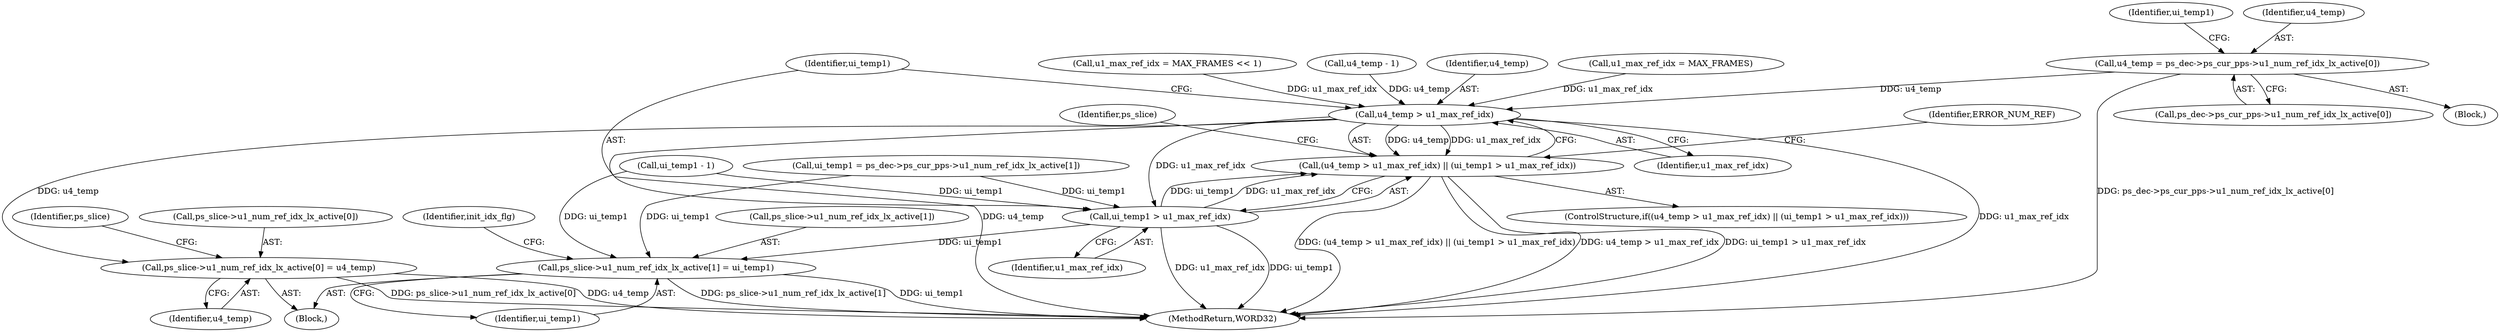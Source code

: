 digraph "0_Android_943323f1d9d3dd5c2634deb26cbe72343ca6b3db_0@array" {
"1000229" [label="(Call,u4_temp = ps_dec->ps_cur_pps->u1_num_ref_idx_lx_active[0])"];
"1000293" [label="(Call,u4_temp > u1_max_ref_idx)"];
"1000292" [label="(Call,(u4_temp > u1_max_ref_idx) || (ui_temp1 > u1_max_ref_idx))"];
"1000296" [label="(Call,ui_temp1 > u1_max_ref_idx)"];
"1000309" [label="(Call,ps_slice->u1_num_ref_idx_lx_active[1] = ui_temp1)"];
"1000302" [label="(Call,ps_slice->u1_num_ref_idx_lx_active[0] = u4_temp)"];
"1000292" [label="(Call,(u4_temp > u1_max_ref_idx) || (ui_temp1 > u1_max_ref_idx))"];
"1000273" [label="(Call,ui_temp1 - 1)"];
"1000312" [label="(Identifier,ps_slice)"];
"1000239" [label="(Identifier,ui_temp1)"];
"1000301" [label="(Identifier,ERROR_NUM_REF)"];
"1000303" [label="(Call,ps_slice->u1_num_ref_idx_lx_active[0])"];
"1000286" [label="(Call,u1_max_ref_idx = MAX_FRAMES << 1)"];
"1001235" [label="(MethodReturn,WORD32)"];
"1000291" [label="(ControlStructure,if((u4_temp > u1_max_ref_idx) || (ui_temp1 > u1_max_ref_idx)))"];
"1000310" [label="(Call,ps_slice->u1_num_ref_idx_lx_active[1])"];
"1000261" [label="(Call,u4_temp - 1)"];
"1000295" [label="(Identifier,u1_max_ref_idx)"];
"1000315" [label="(Identifier,ui_temp1)"];
"1000298" [label="(Identifier,u1_max_ref_idx)"];
"1000302" [label="(Call,ps_slice->u1_num_ref_idx_lx_active[0] = u4_temp)"];
"1000231" [label="(Call,ps_dec->ps_cur_pps->u1_num_ref_idx_lx_active[0])"];
"1000229" [label="(Call,u4_temp = ps_dec->ps_cur_pps->u1_num_ref_idx_lx_active[0])"];
"1000309" [label="(Call,ps_slice->u1_num_ref_idx_lx_active[1] = ui_temp1)"];
"1000276" [label="(Block,)"];
"1000118" [label="(Block,)"];
"1000294" [label="(Identifier,u4_temp)"];
"1000308" [label="(Identifier,u4_temp)"];
"1000278" [label="(Call,u1_max_ref_idx = MAX_FRAMES)"];
"1000230" [label="(Identifier,u4_temp)"];
"1000305" [label="(Identifier,ps_slice)"];
"1000319" [label="(Identifier,init_idx_flg)"];
"1000296" [label="(Call,ui_temp1 > u1_max_ref_idx)"];
"1000297" [label="(Identifier,ui_temp1)"];
"1000293" [label="(Call,u4_temp > u1_max_ref_idx)"];
"1000238" [label="(Call,ui_temp1 = ps_dec->ps_cur_pps->u1_num_ref_idx_lx_active[1])"];
"1000229" -> "1000118"  [label="AST: "];
"1000229" -> "1000231"  [label="CFG: "];
"1000230" -> "1000229"  [label="AST: "];
"1000231" -> "1000229"  [label="AST: "];
"1000239" -> "1000229"  [label="CFG: "];
"1000229" -> "1001235"  [label="DDG: ps_dec->ps_cur_pps->u1_num_ref_idx_lx_active[0]"];
"1000229" -> "1000293"  [label="DDG: u4_temp"];
"1000293" -> "1000292"  [label="AST: "];
"1000293" -> "1000295"  [label="CFG: "];
"1000294" -> "1000293"  [label="AST: "];
"1000295" -> "1000293"  [label="AST: "];
"1000297" -> "1000293"  [label="CFG: "];
"1000292" -> "1000293"  [label="CFG: "];
"1000293" -> "1001235"  [label="DDG: u4_temp"];
"1000293" -> "1001235"  [label="DDG: u1_max_ref_idx"];
"1000293" -> "1000292"  [label="DDG: u4_temp"];
"1000293" -> "1000292"  [label="DDG: u1_max_ref_idx"];
"1000261" -> "1000293"  [label="DDG: u4_temp"];
"1000286" -> "1000293"  [label="DDG: u1_max_ref_idx"];
"1000278" -> "1000293"  [label="DDG: u1_max_ref_idx"];
"1000293" -> "1000296"  [label="DDG: u1_max_ref_idx"];
"1000293" -> "1000302"  [label="DDG: u4_temp"];
"1000292" -> "1000291"  [label="AST: "];
"1000292" -> "1000296"  [label="CFG: "];
"1000296" -> "1000292"  [label="AST: "];
"1000301" -> "1000292"  [label="CFG: "];
"1000305" -> "1000292"  [label="CFG: "];
"1000292" -> "1001235"  [label="DDG: (u4_temp > u1_max_ref_idx) || (ui_temp1 > u1_max_ref_idx)"];
"1000292" -> "1001235"  [label="DDG: u4_temp > u1_max_ref_idx"];
"1000292" -> "1001235"  [label="DDG: ui_temp1 > u1_max_ref_idx"];
"1000296" -> "1000292"  [label="DDG: ui_temp1"];
"1000296" -> "1000292"  [label="DDG: u1_max_ref_idx"];
"1000296" -> "1000298"  [label="CFG: "];
"1000297" -> "1000296"  [label="AST: "];
"1000298" -> "1000296"  [label="AST: "];
"1000296" -> "1001235"  [label="DDG: u1_max_ref_idx"];
"1000296" -> "1001235"  [label="DDG: ui_temp1"];
"1000238" -> "1000296"  [label="DDG: ui_temp1"];
"1000273" -> "1000296"  [label="DDG: ui_temp1"];
"1000296" -> "1000309"  [label="DDG: ui_temp1"];
"1000309" -> "1000276"  [label="AST: "];
"1000309" -> "1000315"  [label="CFG: "];
"1000310" -> "1000309"  [label="AST: "];
"1000315" -> "1000309"  [label="AST: "];
"1000319" -> "1000309"  [label="CFG: "];
"1000309" -> "1001235"  [label="DDG: ps_slice->u1_num_ref_idx_lx_active[1]"];
"1000309" -> "1001235"  [label="DDG: ui_temp1"];
"1000238" -> "1000309"  [label="DDG: ui_temp1"];
"1000273" -> "1000309"  [label="DDG: ui_temp1"];
"1000302" -> "1000276"  [label="AST: "];
"1000302" -> "1000308"  [label="CFG: "];
"1000303" -> "1000302"  [label="AST: "];
"1000308" -> "1000302"  [label="AST: "];
"1000312" -> "1000302"  [label="CFG: "];
"1000302" -> "1001235"  [label="DDG: ps_slice->u1_num_ref_idx_lx_active[0]"];
"1000302" -> "1001235"  [label="DDG: u4_temp"];
}
